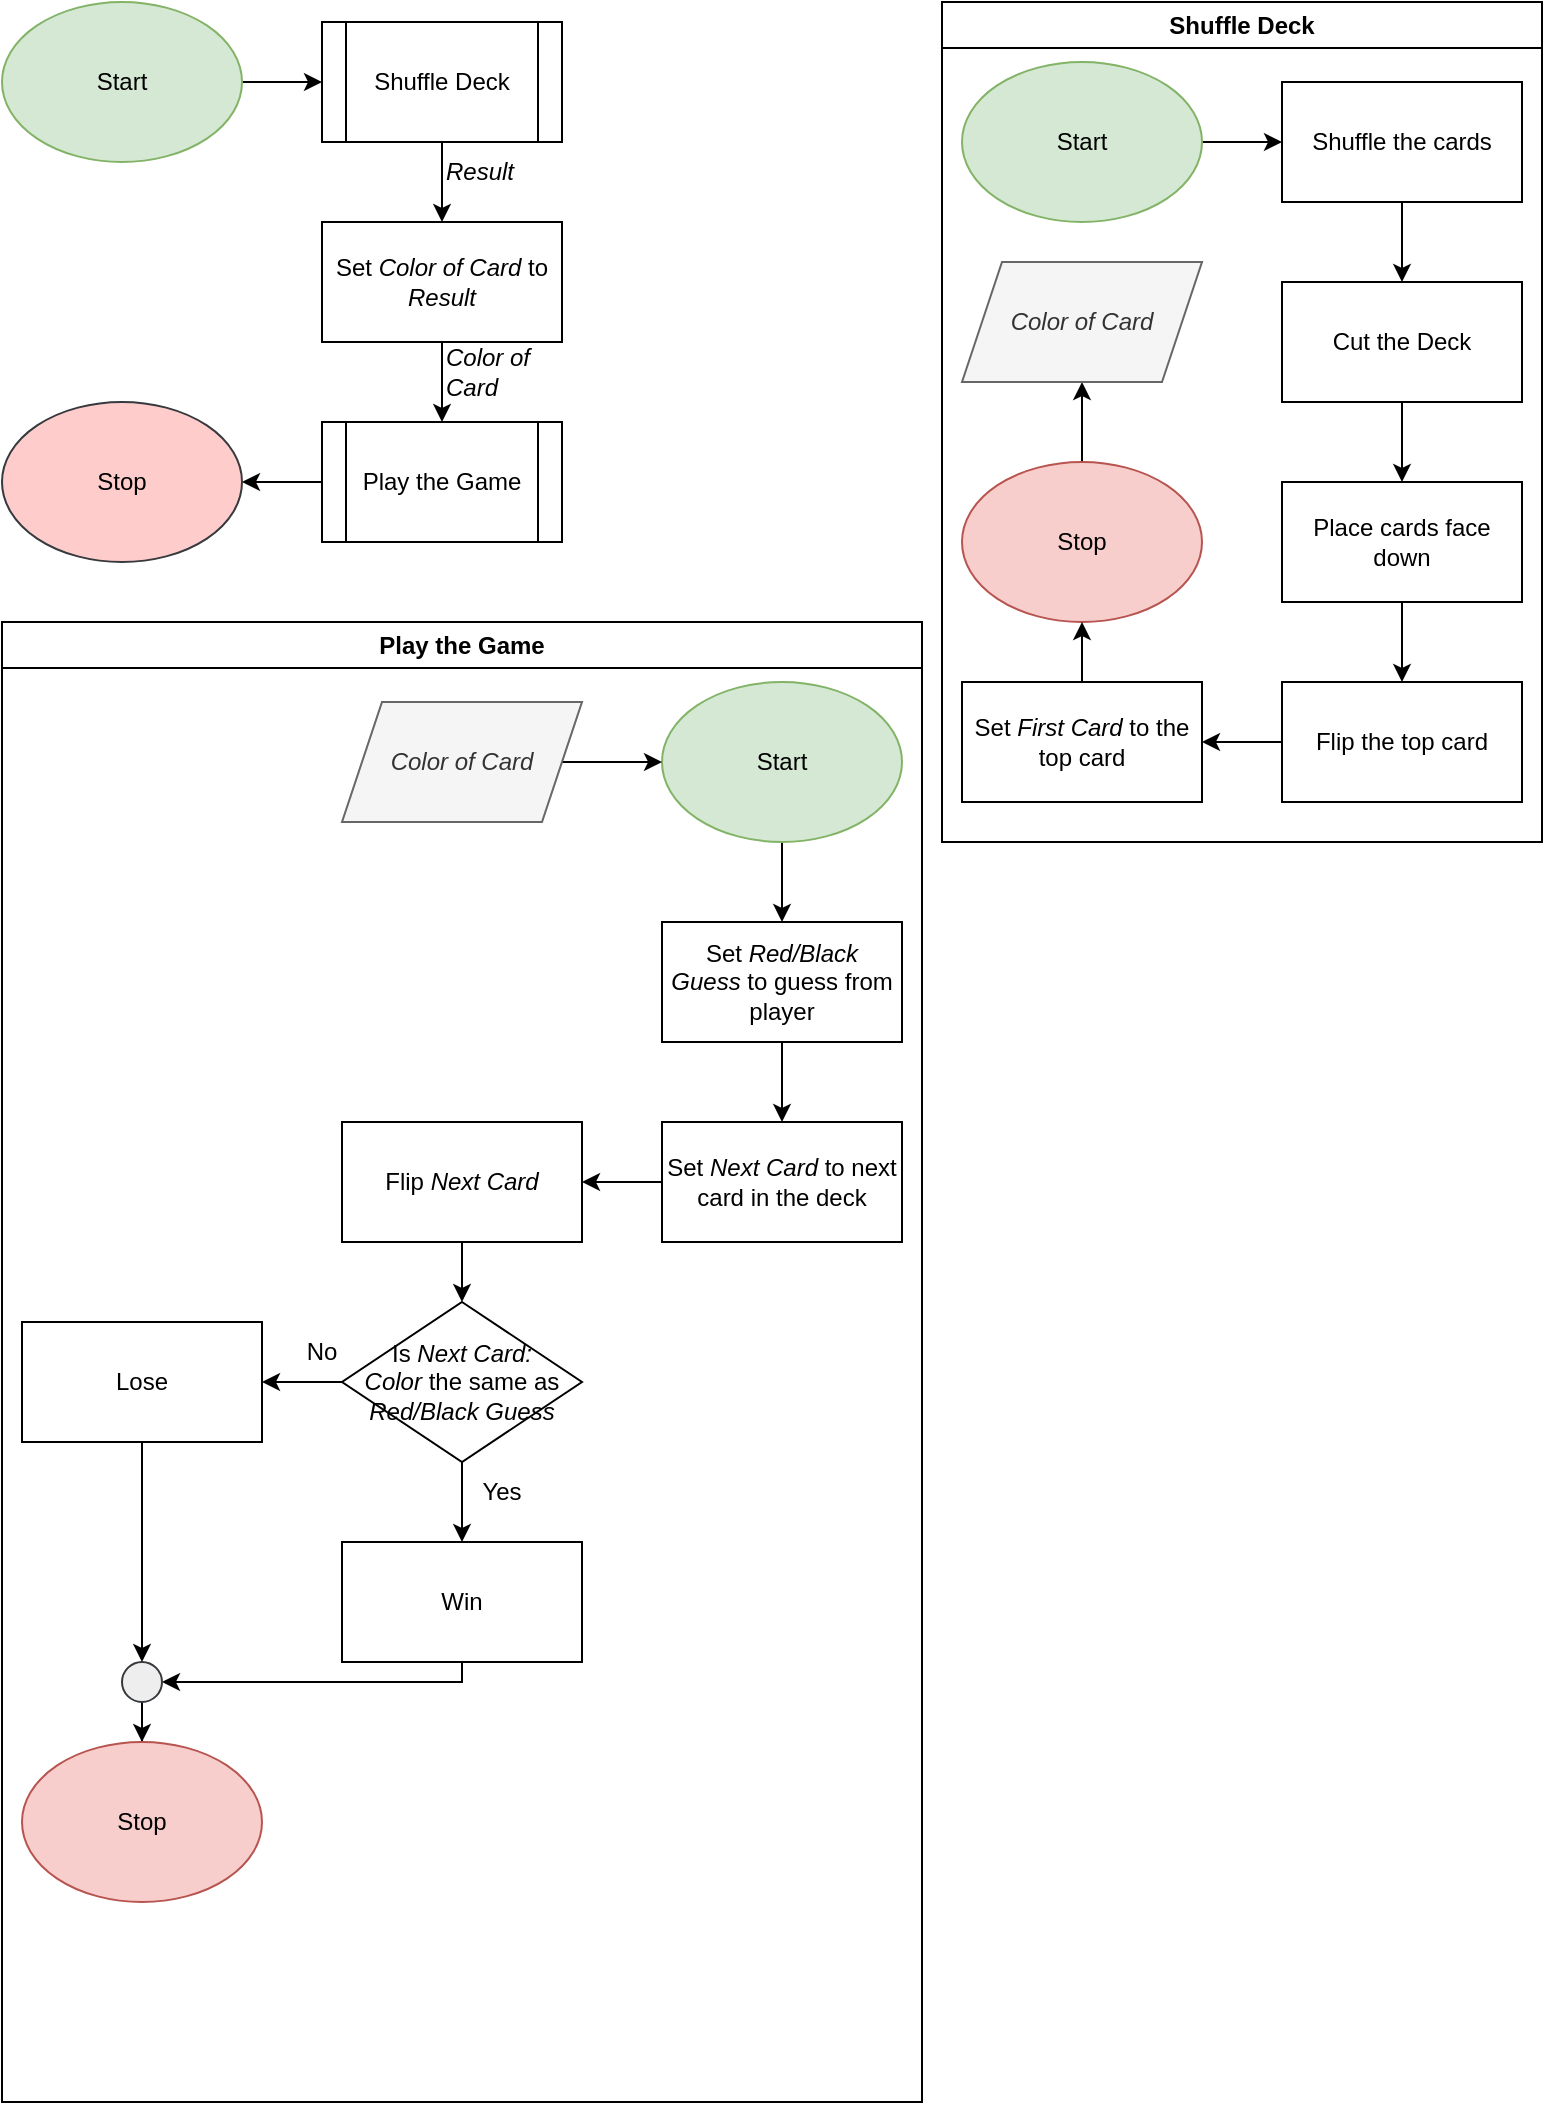 <mxfile version="23.1.0" type="github">
  <diagram name="Page-1" id="9uLGEtifl8IW8gjtc7ou">
    <mxGraphModel dx="934" dy="540" grid="1" gridSize="10" guides="1" tooltips="1" connect="1" arrows="1" fold="1" page="1" pageScale="1" pageWidth="850" pageHeight="1100" math="0" shadow="0">
      <root>
        <mxCell id="0" />
        <mxCell id="1" parent="0" />
        <mxCell id="6mWwChXlrOiVwd8oG1GH-19" style="edgeStyle=orthogonalEdgeStyle;rounded=0;orthogonalLoop=1;jettySize=auto;html=1;exitX=1;exitY=0.5;exitDx=0;exitDy=0;entryX=0;entryY=0.5;entryDx=0;entryDy=0;" parent="1" source="6mWwChXlrOiVwd8oG1GH-1" target="6mWwChXlrOiVwd8oG1GH-3" edge="1">
          <mxGeometry relative="1" as="geometry" />
        </mxCell>
        <mxCell id="6mWwChXlrOiVwd8oG1GH-1" value="Start" style="ellipse;whiteSpace=wrap;html=1;fillColor=#d5e8d4;strokeColor=#82b366;" parent="1" vertex="1">
          <mxGeometry x="10" y="10" width="120" height="80" as="geometry" />
        </mxCell>
        <mxCell id="6mWwChXlrOiVwd8oG1GH-50" value="" style="edgeStyle=orthogonalEdgeStyle;rounded=0;orthogonalLoop=1;jettySize=auto;html=1;" parent="1" source="6mWwChXlrOiVwd8oG1GH-3" target="6mWwChXlrOiVwd8oG1GH-49" edge="1">
          <mxGeometry relative="1" as="geometry" />
        </mxCell>
        <mxCell id="6mWwChXlrOiVwd8oG1GH-3" value="Shuffle Deck" style="shape=process;whiteSpace=wrap;html=1;backgroundOutline=1;" parent="1" vertex="1">
          <mxGeometry x="170" y="20" width="120" height="60" as="geometry" />
        </mxCell>
        <mxCell id="6mWwChXlrOiVwd8oG1GH-4" value="Shuffle Deck" style="swimlane;whiteSpace=wrap;html=1;" parent="1" vertex="1">
          <mxGeometry x="480" y="10" width="300" height="420" as="geometry" />
        </mxCell>
        <mxCell id="6mWwChXlrOiVwd8oG1GH-13" style="edgeStyle=orthogonalEdgeStyle;rounded=0;orthogonalLoop=1;jettySize=auto;html=1;exitX=1;exitY=0.5;exitDx=0;exitDy=0;entryX=0;entryY=0.5;entryDx=0;entryDy=0;" parent="6mWwChXlrOiVwd8oG1GH-4" source="6mWwChXlrOiVwd8oG1GH-5" target="6mWwChXlrOiVwd8oG1GH-6" edge="1">
          <mxGeometry relative="1" as="geometry" />
        </mxCell>
        <mxCell id="6mWwChXlrOiVwd8oG1GH-5" value="Start" style="ellipse;whiteSpace=wrap;html=1;fillColor=#d5e8d4;strokeColor=#82b366;" parent="6mWwChXlrOiVwd8oG1GH-4" vertex="1">
          <mxGeometry x="10" y="30" width="120" height="80" as="geometry" />
        </mxCell>
        <mxCell id="6mWwChXlrOiVwd8oG1GH-12" style="edgeStyle=orthogonalEdgeStyle;rounded=0;orthogonalLoop=1;jettySize=auto;html=1;exitX=0.5;exitY=1;exitDx=0;exitDy=0;entryX=0.5;entryY=0;entryDx=0;entryDy=0;" parent="6mWwChXlrOiVwd8oG1GH-4" source="6mWwChXlrOiVwd8oG1GH-6" target="6mWwChXlrOiVwd8oG1GH-7" edge="1">
          <mxGeometry relative="1" as="geometry" />
        </mxCell>
        <mxCell id="6mWwChXlrOiVwd8oG1GH-6" value="Shuffle the cards" style="rounded=0;whiteSpace=wrap;html=1;" parent="6mWwChXlrOiVwd8oG1GH-4" vertex="1">
          <mxGeometry x="170" y="40" width="120" height="60" as="geometry" />
        </mxCell>
        <mxCell id="6mWwChXlrOiVwd8oG1GH-11" style="edgeStyle=orthogonalEdgeStyle;rounded=0;orthogonalLoop=1;jettySize=auto;html=1;exitX=0.5;exitY=1;exitDx=0;exitDy=0;entryX=0.5;entryY=0;entryDx=0;entryDy=0;" parent="6mWwChXlrOiVwd8oG1GH-4" source="6mWwChXlrOiVwd8oG1GH-7" target="6mWwChXlrOiVwd8oG1GH-9" edge="1">
          <mxGeometry relative="1" as="geometry" />
        </mxCell>
        <mxCell id="6mWwChXlrOiVwd8oG1GH-7" value="Cut the Deck" style="rounded=0;whiteSpace=wrap;html=1;" parent="6mWwChXlrOiVwd8oG1GH-4" vertex="1">
          <mxGeometry x="170" y="140" width="120" height="60" as="geometry" />
        </mxCell>
        <mxCell id="RpDuyv2Ydoc3fUU28-Be-2" value="" style="edgeStyle=orthogonalEdgeStyle;rounded=0;orthogonalLoop=1;jettySize=auto;html=1;" edge="1" parent="6mWwChXlrOiVwd8oG1GH-4" source="6mWwChXlrOiVwd8oG1GH-8" target="RpDuyv2Ydoc3fUU28-Be-1">
          <mxGeometry relative="1" as="geometry" />
        </mxCell>
        <mxCell id="6mWwChXlrOiVwd8oG1GH-8" value="Flip the top card" style="rounded=0;whiteSpace=wrap;html=1;" parent="6mWwChXlrOiVwd8oG1GH-4" vertex="1">
          <mxGeometry x="170" y="340" width="120" height="60" as="geometry" />
        </mxCell>
        <mxCell id="6mWwChXlrOiVwd8oG1GH-10" style="edgeStyle=orthogonalEdgeStyle;rounded=0;orthogonalLoop=1;jettySize=auto;html=1;exitX=0.5;exitY=1;exitDx=0;exitDy=0;entryX=0.5;entryY=0;entryDx=0;entryDy=0;" parent="6mWwChXlrOiVwd8oG1GH-4" source="6mWwChXlrOiVwd8oG1GH-9" target="6mWwChXlrOiVwd8oG1GH-8" edge="1">
          <mxGeometry relative="1" as="geometry" />
        </mxCell>
        <mxCell id="6mWwChXlrOiVwd8oG1GH-9" value="Place cards face down" style="rounded=0;whiteSpace=wrap;html=1;" parent="6mWwChXlrOiVwd8oG1GH-4" vertex="1">
          <mxGeometry x="170" y="240" width="120" height="60" as="geometry" />
        </mxCell>
        <mxCell id="6mWwChXlrOiVwd8oG1GH-30" style="edgeStyle=orthogonalEdgeStyle;rounded=0;orthogonalLoop=1;jettySize=auto;html=1;exitX=0.5;exitY=0;exitDx=0;exitDy=0;entryX=0.5;entryY=1;entryDx=0;entryDy=0;" parent="6mWwChXlrOiVwd8oG1GH-4" source="6mWwChXlrOiVwd8oG1GH-14" target="6mWwChXlrOiVwd8oG1GH-29" edge="1">
          <mxGeometry relative="1" as="geometry" />
        </mxCell>
        <mxCell id="6mWwChXlrOiVwd8oG1GH-14" value="Stop" style="ellipse;whiteSpace=wrap;html=1;fillColor=#f8cecc;strokeColor=#b85450;" parent="6mWwChXlrOiVwd8oG1GH-4" vertex="1">
          <mxGeometry x="10" y="230" width="120" height="80" as="geometry" />
        </mxCell>
        <mxCell id="6mWwChXlrOiVwd8oG1GH-29" value="&lt;i&gt;Color of Card&lt;/i&gt;" style="shape=parallelogram;perimeter=parallelogramPerimeter;whiteSpace=wrap;html=1;fixedSize=1;fillColor=#f5f5f5;fontColor=#333333;strokeColor=#666666;" parent="6mWwChXlrOiVwd8oG1GH-4" vertex="1">
          <mxGeometry x="10" y="130" width="120" height="60" as="geometry" />
        </mxCell>
        <mxCell id="RpDuyv2Ydoc3fUU28-Be-3" value="" style="edgeStyle=orthogonalEdgeStyle;rounded=0;orthogonalLoop=1;jettySize=auto;html=1;" edge="1" parent="6mWwChXlrOiVwd8oG1GH-4" source="RpDuyv2Ydoc3fUU28-Be-1" target="6mWwChXlrOiVwd8oG1GH-14">
          <mxGeometry relative="1" as="geometry" />
        </mxCell>
        <mxCell id="RpDuyv2Ydoc3fUU28-Be-1" value="Set &lt;i&gt;First Card&lt;/i&gt;&amp;nbsp;to the top card" style="rounded=0;whiteSpace=wrap;html=1;" vertex="1" parent="6mWwChXlrOiVwd8oG1GH-4">
          <mxGeometry x="10" y="340" width="120" height="60" as="geometry" />
        </mxCell>
        <mxCell id="6mWwChXlrOiVwd8oG1GH-31" value="Play the Game" style="swimlane;whiteSpace=wrap;html=1;startSize=23;" parent="1" vertex="1">
          <mxGeometry x="10" y="320" width="460" height="740" as="geometry" />
        </mxCell>
        <mxCell id="6mWwChXlrOiVwd8oG1GH-47" style="edgeStyle=orthogonalEdgeStyle;rounded=0;orthogonalLoop=1;jettySize=auto;html=1;exitX=0.5;exitY=1;exitDx=0;exitDy=0;entryX=0.5;entryY=0;entryDx=0;entryDy=0;" parent="6mWwChXlrOiVwd8oG1GH-31" source="6mWwChXlrOiVwd8oG1GH-33" target="6mWwChXlrOiVwd8oG1GH-18" edge="1">
          <mxGeometry relative="1" as="geometry" />
        </mxCell>
        <mxCell id="6mWwChXlrOiVwd8oG1GH-33" value="Start" style="ellipse;whiteSpace=wrap;html=1;fillColor=#d5e8d4;strokeColor=#82b366;" parent="6mWwChXlrOiVwd8oG1GH-31" vertex="1">
          <mxGeometry x="330" y="30" width="120" height="80" as="geometry" />
        </mxCell>
        <mxCell id="6mWwChXlrOiVwd8oG1GH-34" style="edgeStyle=orthogonalEdgeStyle;rounded=0;orthogonalLoop=1;jettySize=auto;html=1;exitX=0.5;exitY=1;exitDx=0;exitDy=0;entryX=0.5;entryY=0;entryDx=0;entryDy=0;" parent="6mWwChXlrOiVwd8oG1GH-31" edge="1">
          <mxGeometry relative="1" as="geometry">
            <mxPoint x="230" y="100" as="sourcePoint" />
          </mxGeometry>
        </mxCell>
        <mxCell id="6mWwChXlrOiVwd8oG1GH-36" style="edgeStyle=orthogonalEdgeStyle;rounded=0;orthogonalLoop=1;jettySize=auto;html=1;exitX=0.5;exitY=1;exitDx=0;exitDy=0;entryX=0.5;entryY=0;entryDx=0;entryDy=0;" parent="6mWwChXlrOiVwd8oG1GH-31" edge="1">
          <mxGeometry relative="1" as="geometry">
            <mxPoint x="230" y="200" as="sourcePoint" />
          </mxGeometry>
        </mxCell>
        <mxCell id="6mWwChXlrOiVwd8oG1GH-38" style="edgeStyle=orthogonalEdgeStyle;rounded=0;orthogonalLoop=1;jettySize=auto;html=1;exitX=0;exitY=0.5;exitDx=0;exitDy=0;entryX=1;entryY=0.5;entryDx=0;entryDy=0;" parent="6mWwChXlrOiVwd8oG1GH-31" edge="1">
          <mxGeometry relative="1" as="geometry">
            <mxPoint x="170" y="370" as="sourcePoint" />
          </mxGeometry>
        </mxCell>
        <mxCell id="6mWwChXlrOiVwd8oG1GH-40" style="edgeStyle=orthogonalEdgeStyle;rounded=0;orthogonalLoop=1;jettySize=auto;html=1;exitX=0.5;exitY=1;exitDx=0;exitDy=0;entryX=0.5;entryY=0;entryDx=0;entryDy=0;" parent="6mWwChXlrOiVwd8oG1GH-31" edge="1">
          <mxGeometry relative="1" as="geometry">
            <mxPoint x="230" y="340" as="targetPoint" />
          </mxGeometry>
        </mxCell>
        <mxCell id="6mWwChXlrOiVwd8oG1GH-46" style="edgeStyle=orthogonalEdgeStyle;rounded=0;orthogonalLoop=1;jettySize=auto;html=1;exitX=1;exitY=0.5;exitDx=0;exitDy=0;entryX=0;entryY=0.5;entryDx=0;entryDy=0;" parent="6mWwChXlrOiVwd8oG1GH-31" source="6mWwChXlrOiVwd8oG1GH-44" target="6mWwChXlrOiVwd8oG1GH-33" edge="1">
          <mxGeometry relative="1" as="geometry" />
        </mxCell>
        <mxCell id="6mWwChXlrOiVwd8oG1GH-44" value="&lt;i&gt;Color of Card&lt;/i&gt;" style="shape=parallelogram;perimeter=parallelogramPerimeter;whiteSpace=wrap;html=1;fixedSize=1;fillColor=#f5f5f5;fontColor=#333333;strokeColor=#666666;" parent="6mWwChXlrOiVwd8oG1GH-31" vertex="1">
          <mxGeometry x="170" y="40" width="120" height="60" as="geometry" />
        </mxCell>
        <mxCell id="6mWwChXlrOiVwd8oG1GH-62" value="" style="edgeStyle=orthogonalEdgeStyle;rounded=0;orthogonalLoop=1;jettySize=auto;html=1;" parent="6mWwChXlrOiVwd8oG1GH-31" source="6mWwChXlrOiVwd8oG1GH-18" target="6mWwChXlrOiVwd8oG1GH-61" edge="1">
          <mxGeometry relative="1" as="geometry" />
        </mxCell>
        <mxCell id="6mWwChXlrOiVwd8oG1GH-18" value="Set &lt;i&gt;Red/Black Guess&lt;/i&gt;&amp;nbsp;to guess from player" style="rounded=0;whiteSpace=wrap;html=1;" parent="6mWwChXlrOiVwd8oG1GH-31" vertex="1">
          <mxGeometry x="330" y="150" width="120" height="60" as="geometry" />
        </mxCell>
        <mxCell id="6mWwChXlrOiVwd8oG1GH-21" value="Is &lt;i&gt;Next Card: Color&lt;/i&gt;&amp;nbsp;the same as &lt;i&gt;Red/Black Guess&lt;/i&gt;" style="rhombus;whiteSpace=wrap;html=1;" parent="6mWwChXlrOiVwd8oG1GH-31" vertex="1">
          <mxGeometry x="170" y="340" width="120" height="80" as="geometry" />
        </mxCell>
        <mxCell id="6mWwChXlrOiVwd8oG1GH-59" style="edgeStyle=orthogonalEdgeStyle;rounded=0;orthogonalLoop=1;jettySize=auto;html=1;exitX=0.5;exitY=1;exitDx=0;exitDy=0;entryX=1;entryY=0.5;entryDx=0;entryDy=0;" parent="6mWwChXlrOiVwd8oG1GH-31" source="6mWwChXlrOiVwd8oG1GH-23" target="6mWwChXlrOiVwd8oG1GH-56" edge="1">
          <mxGeometry relative="1" as="geometry">
            <Array as="points">
              <mxPoint x="230" y="530" />
            </Array>
          </mxGeometry>
        </mxCell>
        <mxCell id="6mWwChXlrOiVwd8oG1GH-23" value="Win" style="rounded=0;whiteSpace=wrap;html=1;" parent="6mWwChXlrOiVwd8oG1GH-31" vertex="1">
          <mxGeometry x="170" y="460" width="120" height="60" as="geometry" />
        </mxCell>
        <mxCell id="6mWwChXlrOiVwd8oG1GH-26" style="edgeStyle=orthogonalEdgeStyle;rounded=0;orthogonalLoop=1;jettySize=auto;html=1;exitX=0.5;exitY=1;exitDx=0;exitDy=0;entryX=0.5;entryY=0;entryDx=0;entryDy=0;" parent="6mWwChXlrOiVwd8oG1GH-31" source="6mWwChXlrOiVwd8oG1GH-21" target="6mWwChXlrOiVwd8oG1GH-23" edge="1">
          <mxGeometry relative="1" as="geometry" />
        </mxCell>
        <mxCell id="6mWwChXlrOiVwd8oG1GH-55" style="edgeStyle=orthogonalEdgeStyle;rounded=0;orthogonalLoop=1;jettySize=auto;html=1;entryX=0.5;entryY=0;entryDx=0;entryDy=0;" parent="6mWwChXlrOiVwd8oG1GH-31" source="6mWwChXlrOiVwd8oG1GH-56" target="6mWwChXlrOiVwd8oG1GH-54" edge="1">
          <mxGeometry relative="1" as="geometry">
            <mxPoint x="70" y="540" as="targetPoint" />
          </mxGeometry>
        </mxCell>
        <mxCell id="6mWwChXlrOiVwd8oG1GH-24" value="Lose" style="rounded=0;whiteSpace=wrap;html=1;" parent="6mWwChXlrOiVwd8oG1GH-31" vertex="1">
          <mxGeometry x="10" y="350" width="120" height="60" as="geometry" />
        </mxCell>
        <mxCell id="6mWwChXlrOiVwd8oG1GH-25" style="edgeStyle=orthogonalEdgeStyle;rounded=0;orthogonalLoop=1;jettySize=auto;html=1;exitX=0;exitY=0.5;exitDx=0;exitDy=0;" parent="6mWwChXlrOiVwd8oG1GH-31" source="6mWwChXlrOiVwd8oG1GH-21" target="6mWwChXlrOiVwd8oG1GH-24" edge="1">
          <mxGeometry relative="1" as="geometry" />
        </mxCell>
        <mxCell id="6mWwChXlrOiVwd8oG1GH-27" value="Yes" style="text;html=1;strokeColor=none;fillColor=none;align=center;verticalAlign=middle;whiteSpace=wrap;rounded=0;" parent="6mWwChXlrOiVwd8oG1GH-31" vertex="1">
          <mxGeometry x="220" y="420" width="60" height="30" as="geometry" />
        </mxCell>
        <mxCell id="6mWwChXlrOiVwd8oG1GH-28" value="No" style="text;html=1;strokeColor=none;fillColor=none;align=center;verticalAlign=middle;whiteSpace=wrap;rounded=0;" parent="6mWwChXlrOiVwd8oG1GH-31" vertex="1">
          <mxGeometry x="130" y="350" width="60" height="30" as="geometry" />
        </mxCell>
        <mxCell id="6mWwChXlrOiVwd8oG1GH-54" value="Stop" style="ellipse;whiteSpace=wrap;html=1;fillColor=#f8cecc;strokeColor=#b85450;" parent="6mWwChXlrOiVwd8oG1GH-31" vertex="1">
          <mxGeometry x="10" y="560" width="120" height="80" as="geometry" />
        </mxCell>
        <mxCell id="6mWwChXlrOiVwd8oG1GH-56" value="" style="ellipse;whiteSpace=wrap;html=1;aspect=fixed;fillColor=#eeeeee;strokeColor=#36393d;" parent="6mWwChXlrOiVwd8oG1GH-31" vertex="1">
          <mxGeometry x="60" y="520" width="20" height="20" as="geometry" />
        </mxCell>
        <mxCell id="6mWwChXlrOiVwd8oG1GH-57" value="" style="edgeStyle=orthogonalEdgeStyle;rounded=0;orthogonalLoop=1;jettySize=auto;html=1;entryX=0.5;entryY=0;entryDx=0;entryDy=0;" parent="6mWwChXlrOiVwd8oG1GH-31" source="6mWwChXlrOiVwd8oG1GH-24" target="6mWwChXlrOiVwd8oG1GH-56" edge="1">
          <mxGeometry relative="1" as="geometry">
            <mxPoint x="470" y="1000" as="targetPoint" />
            <mxPoint x="470" y="850" as="sourcePoint" />
          </mxGeometry>
        </mxCell>
        <mxCell id="RpDuyv2Ydoc3fUU28-Be-8" value="" style="edgeStyle=orthogonalEdgeStyle;rounded=0;orthogonalLoop=1;jettySize=auto;html=1;" edge="1" parent="6mWwChXlrOiVwd8oG1GH-31" source="6mWwChXlrOiVwd8oG1GH-61" target="RpDuyv2Ydoc3fUU28-Be-4">
          <mxGeometry relative="1" as="geometry" />
        </mxCell>
        <mxCell id="6mWwChXlrOiVwd8oG1GH-61" value="Set &lt;i&gt;Next Card &lt;/i&gt;to next card in the deck" style="rounded=0;whiteSpace=wrap;html=1;" parent="6mWwChXlrOiVwd8oG1GH-31" vertex="1">
          <mxGeometry x="330" y="250" width="120" height="60" as="geometry" />
        </mxCell>
        <mxCell id="RpDuyv2Ydoc3fUU28-Be-7" style="edgeStyle=orthogonalEdgeStyle;rounded=0;orthogonalLoop=1;jettySize=auto;html=1;exitX=0.5;exitY=1;exitDx=0;exitDy=0;entryX=0.5;entryY=0;entryDx=0;entryDy=0;" edge="1" parent="6mWwChXlrOiVwd8oG1GH-31" source="RpDuyv2Ydoc3fUU28-Be-4" target="6mWwChXlrOiVwd8oG1GH-21">
          <mxGeometry relative="1" as="geometry" />
        </mxCell>
        <mxCell id="RpDuyv2Ydoc3fUU28-Be-4" value="Flip &lt;i&gt;Next Card&lt;/i&gt;" style="rounded=0;whiteSpace=wrap;html=1;" vertex="1" parent="6mWwChXlrOiVwd8oG1GH-31">
          <mxGeometry x="170" y="250" width="120" height="60" as="geometry" />
        </mxCell>
        <mxCell id="6mWwChXlrOiVwd8oG1GH-67" value="" style="edgeStyle=orthogonalEdgeStyle;rounded=0;orthogonalLoop=1;jettySize=auto;html=1;" parent="1" source="6mWwChXlrOiVwd8oG1GH-48" target="6mWwChXlrOiVwd8oG1GH-66" edge="1">
          <mxGeometry relative="1" as="geometry" />
        </mxCell>
        <mxCell id="6mWwChXlrOiVwd8oG1GH-48" value="Play the Game" style="shape=process;whiteSpace=wrap;html=1;backgroundOutline=1;" parent="1" vertex="1">
          <mxGeometry x="170" y="220" width="120" height="60" as="geometry" />
        </mxCell>
        <mxCell id="6mWwChXlrOiVwd8oG1GH-51" value="" style="edgeStyle=orthogonalEdgeStyle;rounded=0;orthogonalLoop=1;jettySize=auto;html=1;" parent="1" source="6mWwChXlrOiVwd8oG1GH-49" target="6mWwChXlrOiVwd8oG1GH-48" edge="1">
          <mxGeometry relative="1" as="geometry" />
        </mxCell>
        <mxCell id="6mWwChXlrOiVwd8oG1GH-49" value="Set &lt;i&gt;Color of Card&lt;/i&gt;&amp;nbsp;to &lt;i&gt;Result&lt;/i&gt;" style="rounded=0;whiteSpace=wrap;html=1;" parent="1" vertex="1">
          <mxGeometry x="170" y="120" width="120" height="60" as="geometry" />
        </mxCell>
        <mxCell id="6mWwChXlrOiVwd8oG1GH-52" value="&lt;i&gt;Result&lt;/i&gt;" style="text;html=1;strokeColor=none;fillColor=none;align=left;verticalAlign=middle;whiteSpace=wrap;rounded=0;" parent="1" vertex="1">
          <mxGeometry x="230" y="80" width="60" height="30" as="geometry" />
        </mxCell>
        <mxCell id="6mWwChXlrOiVwd8oG1GH-53" value="&lt;i&gt;Color of Card&lt;/i&gt;" style="text;html=1;strokeColor=none;fillColor=none;align=left;verticalAlign=middle;whiteSpace=wrap;rounded=0;" parent="1" vertex="1">
          <mxGeometry x="230" y="180" width="60" height="30" as="geometry" />
        </mxCell>
        <mxCell id="6mWwChXlrOiVwd8oG1GH-66" value="Stop" style="ellipse;whiteSpace=wrap;html=1;fillColor=#ffcccc;strokeColor=#36393d;" parent="1" vertex="1">
          <mxGeometry x="10" y="210" width="120" height="80" as="geometry" />
        </mxCell>
      </root>
    </mxGraphModel>
  </diagram>
</mxfile>
